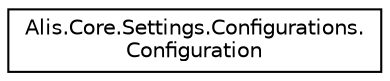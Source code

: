 digraph "Graphical Class Hierarchy"
{
 // LATEX_PDF_SIZE
  edge [fontname="Helvetica",fontsize="10",labelfontname="Helvetica",labelfontsize="10"];
  node [fontname="Helvetica",fontsize="10",shape=record];
  rankdir="LR";
  Node0 [label="Alis.Core.Settings.Configurations.\lConfiguration",height=0.2,width=0.4,color="black", fillcolor="white", style="filled",URL="$class_alis_1_1_core_1_1_settings_1_1_configurations_1_1_configuration.html",tooltip="The configuration class"];
}
